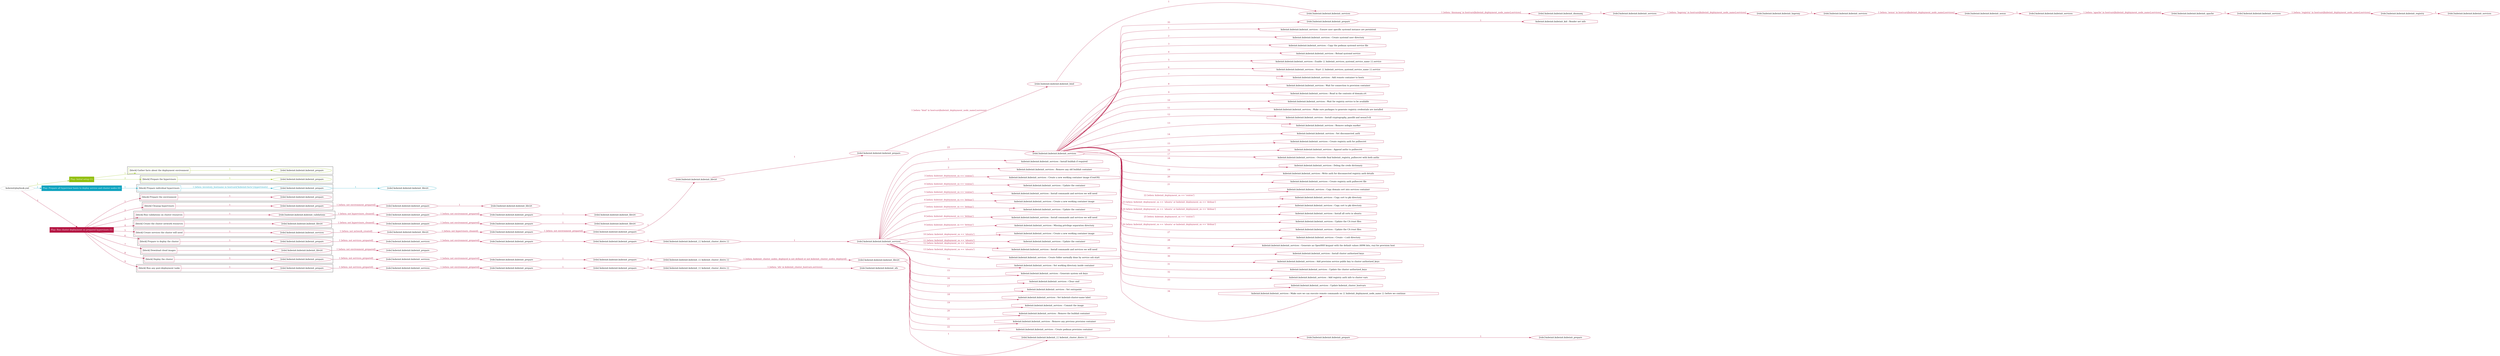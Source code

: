 digraph {
	graph [concentrate=true ordering=in rankdir=LR ratio=fill]
	edge [esep=5 sep=10]
	"kubeinit/playbook.yml" [id=root_node style=dotted]
	play_4e66a0e0 [label="Play: Initial setup (1)" color="#92bf0d" fontcolor="#ffffff" id=play_4e66a0e0 shape=box style=filled tooltip=localhost]
	"kubeinit/playbook.yml" -> play_4e66a0e0 [label="1 " color="#92bf0d" fontcolor="#92bf0d" id=edge_1d41820d labeltooltip="1 " tooltip="1 "]
	subgraph "kubeinit.kubeinit.kubeinit_prepare" {
		role_ec597e66 [label="[role] kubeinit.kubeinit.kubeinit_prepare" color="#92bf0d" id=role_ec597e66 tooltip="kubeinit.kubeinit.kubeinit_prepare"]
	}
	subgraph "kubeinit.kubeinit.kubeinit_prepare" {
		role_89d4f9f8 [label="[role] kubeinit.kubeinit.kubeinit_prepare" color="#92bf0d" id=role_89d4f9f8 tooltip="kubeinit.kubeinit.kubeinit_prepare"]
	}
	subgraph "Play: Initial setup (1)" {
		play_4e66a0e0 -> block_62d86460 [label=1 color="#92bf0d" fontcolor="#92bf0d" id=edge_88cadb2a labeltooltip=1 tooltip=1]
		subgraph cluster_block_62d86460 {
			block_62d86460 [label="[block] Gather facts about the deployment environment" color="#92bf0d" id=block_62d86460 labeltooltip="Gather facts about the deployment environment" shape=box tooltip="Gather facts about the deployment environment"]
			block_62d86460 -> role_ec597e66 [label="1 " color="#92bf0d" fontcolor="#92bf0d" id=edge_d3aa6382 labeltooltip="1 " tooltip="1 "]
		}
		play_4e66a0e0 -> block_056ca4a6 [label=2 color="#92bf0d" fontcolor="#92bf0d" id=edge_cfb75eb1 labeltooltip=2 tooltip=2]
		subgraph cluster_block_056ca4a6 {
			block_056ca4a6 [label="[block] Prepare the hypervisors" color="#92bf0d" id=block_056ca4a6 labeltooltip="Prepare the hypervisors" shape=box tooltip="Prepare the hypervisors"]
			block_056ca4a6 -> role_89d4f9f8 [label="1 " color="#92bf0d" fontcolor="#92bf0d" id=edge_0b1f46a6 labeltooltip="1 " tooltip="1 "]
		}
	}
	play_36b0d4a7 [label="Play: Prepare all hypervisor hosts to deploy service and cluster nodes (0)" color="#0da3bf" fontcolor="#ffffff" id=play_36b0d4a7 shape=box style=filled tooltip="Play: Prepare all hypervisor hosts to deploy service and cluster nodes (0)"]
	"kubeinit/playbook.yml" -> play_36b0d4a7 [label="2 " color="#0da3bf" fontcolor="#0da3bf" id=edge_63dc94df labeltooltip="2 " tooltip="2 "]
	subgraph "kubeinit.kubeinit.kubeinit_libvirt" {
		role_f5b785a4 [label="[role] kubeinit.kubeinit.kubeinit_libvirt" color="#0da3bf" id=role_f5b785a4 tooltip="kubeinit.kubeinit.kubeinit_libvirt"]
	}
	subgraph "kubeinit.kubeinit.kubeinit_prepare" {
		role_645d9b48 [label="[role] kubeinit.kubeinit.kubeinit_prepare" color="#0da3bf" id=role_645d9b48 tooltip="kubeinit.kubeinit.kubeinit_prepare"]
		role_645d9b48 -> role_f5b785a4 [label="1 " color="#0da3bf" fontcolor="#0da3bf" id=edge_1c6fb413 labeltooltip="1 " tooltip="1 "]
	}
	subgraph "Play: Prepare all hypervisor hosts to deploy service and cluster nodes (0)" {
		play_36b0d4a7 -> block_f1f5d3e3 [label=1 color="#0da3bf" fontcolor="#0da3bf" id=edge_7cdf740a labeltooltip=1 tooltip=1]
		subgraph cluster_block_f1f5d3e3 {
			block_f1f5d3e3 [label="[block] Prepare individual hypervisors" color="#0da3bf" id=block_f1f5d3e3 labeltooltip="Prepare individual hypervisors" shape=box tooltip="Prepare individual hypervisors"]
			block_f1f5d3e3 -> role_645d9b48 [label="1 [when: inventory_hostname in hostvars['kubeinit-facts'].hypervisors]" color="#0da3bf" fontcolor="#0da3bf" id=edge_44b4de1b labeltooltip="1 [when: inventory_hostname in hostvars['kubeinit-facts'].hypervisors]" tooltip="1 [when: inventory_hostname in hostvars['kubeinit-facts'].hypervisors]"]
		}
	}
	play_1b61e736 [label="Play: Run cluster deployment on prepared hypervisors (1)" color="#b51744" fontcolor="#ffffff" id=play_1b61e736 shape=box style=filled tooltip=localhost]
	"kubeinit/playbook.yml" -> play_1b61e736 [label="3 " color="#b51744" fontcolor="#b51744" id=edge_026fcec4 labeltooltip="3 " tooltip="3 "]
	subgraph "kubeinit.kubeinit.kubeinit_prepare" {
		role_8b95911e [label="[role] kubeinit.kubeinit.kubeinit_prepare" color="#b51744" id=role_8b95911e tooltip="kubeinit.kubeinit.kubeinit_prepare"]
	}
	subgraph "kubeinit.kubeinit.kubeinit_libvirt" {
		role_dbe014d1 [label="[role] kubeinit.kubeinit.kubeinit_libvirt" color="#b51744" id=role_dbe014d1 tooltip="kubeinit.kubeinit.kubeinit_libvirt"]
	}
	subgraph "kubeinit.kubeinit.kubeinit_prepare" {
		role_5509d01c [label="[role] kubeinit.kubeinit.kubeinit_prepare" color="#b51744" id=role_5509d01c tooltip="kubeinit.kubeinit.kubeinit_prepare"]
		role_5509d01c -> role_dbe014d1 [label="1 " color="#b51744" fontcolor="#b51744" id=edge_10f48f86 labeltooltip="1 " tooltip="1 "]
	}
	subgraph "kubeinit.kubeinit.kubeinit_prepare" {
		role_0a8ac072 [label="[role] kubeinit.kubeinit.kubeinit_prepare" color="#b51744" id=role_0a8ac072 tooltip="kubeinit.kubeinit.kubeinit_prepare"]
		role_0a8ac072 -> role_5509d01c [label="1 [when: not environment_prepared]" color="#b51744" fontcolor="#b51744" id=edge_5db244b1 labeltooltip="1 [when: not environment_prepared]" tooltip="1 [when: not environment_prepared]"]
	}
	subgraph "kubeinit.kubeinit.kubeinit_libvirt" {
		role_dbcd5389 [label="[role] kubeinit.kubeinit.kubeinit_libvirt" color="#b51744" id=role_dbcd5389 tooltip="kubeinit.kubeinit.kubeinit_libvirt"]
	}
	subgraph "kubeinit.kubeinit.kubeinit_prepare" {
		role_c0507cfa [label="[role] kubeinit.kubeinit.kubeinit_prepare" color="#b51744" id=role_c0507cfa tooltip="kubeinit.kubeinit.kubeinit_prepare"]
		role_c0507cfa -> role_dbcd5389 [label="1 " color="#b51744" fontcolor="#b51744" id=edge_38e20f5c labeltooltip="1 " tooltip="1 "]
	}
	subgraph "kubeinit.kubeinit.kubeinit_prepare" {
		role_958dae10 [label="[role] kubeinit.kubeinit.kubeinit_prepare" color="#b51744" id=role_958dae10 tooltip="kubeinit.kubeinit.kubeinit_prepare"]
		role_958dae10 -> role_c0507cfa [label="1 [when: not environment_prepared]" color="#b51744" fontcolor="#b51744" id=edge_dd73ad39 labeltooltip="1 [when: not environment_prepared]" tooltip="1 [when: not environment_prepared]"]
	}
	subgraph "kubeinit.kubeinit.kubeinit_validations" {
		role_b02432cb [label="[role] kubeinit.kubeinit.kubeinit_validations" color="#b51744" id=role_b02432cb tooltip="kubeinit.kubeinit.kubeinit_validations"]
		role_b02432cb -> role_958dae10 [label="1 [when: not hypervisors_cleaned]" color="#b51744" fontcolor="#b51744" id=edge_18faf18b labeltooltip="1 [when: not hypervisors_cleaned]" tooltip="1 [when: not hypervisors_cleaned]"]
	}
	subgraph "kubeinit.kubeinit.kubeinit_libvirt" {
		role_bc1dd4c2 [label="[role] kubeinit.kubeinit.kubeinit_libvirt" color="#b51744" id=role_bc1dd4c2 tooltip="kubeinit.kubeinit.kubeinit_libvirt"]
	}
	subgraph "kubeinit.kubeinit.kubeinit_prepare" {
		role_cd022ceb [label="[role] kubeinit.kubeinit.kubeinit_prepare" color="#b51744" id=role_cd022ceb tooltip="kubeinit.kubeinit.kubeinit_prepare"]
		role_cd022ceb -> role_bc1dd4c2 [label="1 " color="#b51744" fontcolor="#b51744" id=edge_ef4e57a1 labeltooltip="1 " tooltip="1 "]
	}
	subgraph "kubeinit.kubeinit.kubeinit_prepare" {
		role_e3dd6444 [label="[role] kubeinit.kubeinit.kubeinit_prepare" color="#b51744" id=role_e3dd6444 tooltip="kubeinit.kubeinit.kubeinit_prepare"]
		role_e3dd6444 -> role_cd022ceb [label="1 [when: not environment_prepared]" color="#b51744" fontcolor="#b51744" id=edge_69b4b003 labeltooltip="1 [when: not environment_prepared]" tooltip="1 [when: not environment_prepared]"]
	}
	subgraph "kubeinit.kubeinit.kubeinit_libvirt" {
		role_38e8e069 [label="[role] kubeinit.kubeinit.kubeinit_libvirt" color="#b51744" id=role_38e8e069 tooltip="kubeinit.kubeinit.kubeinit_libvirt"]
		role_38e8e069 -> role_e3dd6444 [label="1 [when: not hypervisors_cleaned]" color="#b51744" fontcolor="#b51744" id=edge_8b38e675 labeltooltip="1 [when: not hypervisors_cleaned]" tooltip="1 [when: not hypervisors_cleaned]"]
	}
	subgraph "kubeinit.kubeinit.kubeinit_services" {
		role_523c7a59 [label="[role] kubeinit.kubeinit.kubeinit_services" color="#b51744" id=role_523c7a59 tooltip="kubeinit.kubeinit.kubeinit_services"]
	}
	subgraph "kubeinit.kubeinit.kubeinit_registry" {
		role_8dfcf23f [label="[role] kubeinit.kubeinit.kubeinit_registry" color="#b51744" id=role_8dfcf23f tooltip="kubeinit.kubeinit.kubeinit_registry"]
		role_8dfcf23f -> role_523c7a59 [label="1 " color="#b51744" fontcolor="#b51744" id=edge_2640a910 labeltooltip="1 " tooltip="1 "]
	}
	subgraph "kubeinit.kubeinit.kubeinit_services" {
		role_10c490e6 [label="[role] kubeinit.kubeinit.kubeinit_services" color="#b51744" id=role_10c490e6 tooltip="kubeinit.kubeinit.kubeinit_services"]
		role_10c490e6 -> role_8dfcf23f [label="1 [when: 'registry' in hostvars[kubeinit_deployment_node_name].services]" color="#b51744" fontcolor="#b51744" id=edge_f1d35e69 labeltooltip="1 [when: 'registry' in hostvars[kubeinit_deployment_node_name].services]" tooltip="1 [when: 'registry' in hostvars[kubeinit_deployment_node_name].services]"]
	}
	subgraph "kubeinit.kubeinit.kubeinit_apache" {
		role_a3730579 [label="[role] kubeinit.kubeinit.kubeinit_apache" color="#b51744" id=role_a3730579 tooltip="kubeinit.kubeinit.kubeinit_apache"]
		role_a3730579 -> role_10c490e6 [label="1 " color="#b51744" fontcolor="#b51744" id=edge_32189d28 labeltooltip="1 " tooltip="1 "]
	}
	subgraph "kubeinit.kubeinit.kubeinit_services" {
		role_6a8d4ec6 [label="[role] kubeinit.kubeinit.kubeinit_services" color="#b51744" id=role_6a8d4ec6 tooltip="kubeinit.kubeinit.kubeinit_services"]
		role_6a8d4ec6 -> role_a3730579 [label="1 [when: 'apache' in hostvars[kubeinit_deployment_node_name].services]" color="#b51744" fontcolor="#b51744" id=edge_ed9008c4 labeltooltip="1 [when: 'apache' in hostvars[kubeinit_deployment_node_name].services]" tooltip="1 [when: 'apache' in hostvars[kubeinit_deployment_node_name].services]"]
	}
	subgraph "kubeinit.kubeinit.kubeinit_nexus" {
		role_65ece983 [label="[role] kubeinit.kubeinit.kubeinit_nexus" color="#b51744" id=role_65ece983 tooltip="kubeinit.kubeinit.kubeinit_nexus"]
		role_65ece983 -> role_6a8d4ec6 [label="1 " color="#b51744" fontcolor="#b51744" id=edge_7b5bad0a labeltooltip="1 " tooltip="1 "]
	}
	subgraph "kubeinit.kubeinit.kubeinit_services" {
		role_7a84d4f4 [label="[role] kubeinit.kubeinit.kubeinit_services" color="#b51744" id=role_7a84d4f4 tooltip="kubeinit.kubeinit.kubeinit_services"]
		role_7a84d4f4 -> role_65ece983 [label="1 [when: 'nexus' in hostvars[kubeinit_deployment_node_name].services]" color="#b51744" fontcolor="#b51744" id=edge_ceab3c38 labeltooltip="1 [when: 'nexus' in hostvars[kubeinit_deployment_node_name].services]" tooltip="1 [when: 'nexus' in hostvars[kubeinit_deployment_node_name].services]"]
	}
	subgraph "kubeinit.kubeinit.kubeinit_haproxy" {
		role_bb5734ff [label="[role] kubeinit.kubeinit.kubeinit_haproxy" color="#b51744" id=role_bb5734ff tooltip="kubeinit.kubeinit.kubeinit_haproxy"]
		role_bb5734ff -> role_7a84d4f4 [label="1 " color="#b51744" fontcolor="#b51744" id=edge_06ceeb5d labeltooltip="1 " tooltip="1 "]
	}
	subgraph "kubeinit.kubeinit.kubeinit_services" {
		role_1ada6e11 [label="[role] kubeinit.kubeinit.kubeinit_services" color="#b51744" id=role_1ada6e11 tooltip="kubeinit.kubeinit.kubeinit_services"]
		role_1ada6e11 -> role_bb5734ff [label="1 [when: 'haproxy' in hostvars[kubeinit_deployment_node_name].services]" color="#b51744" fontcolor="#b51744" id=edge_5092c48a labeltooltip="1 [when: 'haproxy' in hostvars[kubeinit_deployment_node_name].services]" tooltip="1 [when: 'haproxy' in hostvars[kubeinit_deployment_node_name].services]"]
	}
	subgraph "kubeinit.kubeinit.kubeinit_dnsmasq" {
		role_890bd1d0 [label="[role] kubeinit.kubeinit.kubeinit_dnsmasq" color="#b51744" id=role_890bd1d0 tooltip="kubeinit.kubeinit.kubeinit_dnsmasq"]
		role_890bd1d0 -> role_1ada6e11 [label="1 " color="#b51744" fontcolor="#b51744" id=edge_2ebf0f4b labeltooltip="1 " tooltip="1 "]
	}
	subgraph "kubeinit.kubeinit.kubeinit_services" {
		role_971cabd9 [label="[role] kubeinit.kubeinit.kubeinit_services" color="#b51744" id=role_971cabd9 tooltip="kubeinit.kubeinit.kubeinit_services"]
		role_971cabd9 -> role_890bd1d0 [label="1 [when: 'dnsmasq' in hostvars[kubeinit_deployment_node_name].services]" color="#b51744" fontcolor="#b51744" id=edge_df11654d labeltooltip="1 [when: 'dnsmasq' in hostvars[kubeinit_deployment_node_name].services]" tooltip="1 [when: 'dnsmasq' in hostvars[kubeinit_deployment_node_name].services]"]
	}
	subgraph "kubeinit.kubeinit.kubeinit_bind" {
		role_5778e130 [label="[role] kubeinit.kubeinit.kubeinit_bind" color="#b51744" id=role_5778e130 tooltip="kubeinit.kubeinit.kubeinit_bind"]
		role_5778e130 -> role_971cabd9 [label="1 " color="#b51744" fontcolor="#b51744" id=edge_4531c825 labeltooltip="1 " tooltip="1 "]
	}
	subgraph "kubeinit.kubeinit.kubeinit_prepare" {
		role_1a027b80 [label="[role] kubeinit.kubeinit.kubeinit_prepare" color="#b51744" id=role_1a027b80 tooltip="kubeinit.kubeinit.kubeinit_prepare"]
		role_1a027b80 -> role_5778e130 [label="1 [when: 'bind' in hostvars[kubeinit_deployment_node_name].services]" color="#b51744" fontcolor="#b51744" id=edge_ca67a610 labeltooltip="1 [when: 'bind' in hostvars[kubeinit_deployment_node_name].services]" tooltip="1 [when: 'bind' in hostvars[kubeinit_deployment_node_name].services]"]
	}
	subgraph "kubeinit.kubeinit.kubeinit_libvirt" {
		role_71c49af5 [label="[role] kubeinit.kubeinit.kubeinit_libvirt" color="#b51744" id=role_71c49af5 tooltip="kubeinit.kubeinit.kubeinit_libvirt"]
		role_71c49af5 -> role_1a027b80 [label="1 " color="#b51744" fontcolor="#b51744" id=edge_91132fc8 labeltooltip="1 " tooltip="1 "]
	}
	subgraph "kubeinit.kubeinit.kubeinit_prepare" {
		role_e82f78a2 [label="[role] kubeinit.kubeinit.kubeinit_prepare" color="#b51744" id=role_e82f78a2 tooltip="kubeinit.kubeinit.kubeinit_prepare"]
		role_e82f78a2 -> role_71c49af5 [label="1 " color="#b51744" fontcolor="#b51744" id=edge_0d98bd14 labeltooltip="1 " tooltip="1 "]
	}
	subgraph "kubeinit.kubeinit.kubeinit_prepare" {
		role_3a868aee [label="[role] kubeinit.kubeinit.kubeinit_prepare" color="#b51744" id=role_3a868aee tooltip="kubeinit.kubeinit.kubeinit_prepare"]
		role_3a868aee -> role_e82f78a2 [label="1 [when: not environment_prepared]" color="#b51744" fontcolor="#b51744" id=edge_9c498db9 labeltooltip="1 [when: not environment_prepared]" tooltip="1 [when: not environment_prepared]"]
	}
	subgraph "kubeinit.kubeinit.kubeinit_libvirt" {
		role_31256c19 [label="[role] kubeinit.kubeinit.kubeinit_libvirt" color="#b51744" id=role_31256c19 tooltip="kubeinit.kubeinit.kubeinit_libvirt"]
		role_31256c19 -> role_3a868aee [label="1 [when: not hypervisors_cleaned]" color="#b51744" fontcolor="#b51744" id=edge_dd24968b labeltooltip="1 [when: not hypervisors_cleaned]" tooltip="1 [when: not hypervisors_cleaned]"]
	}
	subgraph "kubeinit.kubeinit.kubeinit_services" {
		role_95686845 [label="[role] kubeinit.kubeinit.kubeinit_services" color="#b51744" id=role_95686845 tooltip="kubeinit.kubeinit.kubeinit_services"]
		role_95686845 -> role_31256c19 [label="1 [when: not network_created]" color="#b51744" fontcolor="#b51744" id=edge_5023836b labeltooltip="1 [when: not network_created]" tooltip="1 [when: not network_created]"]
	}
	subgraph "kubeinit.kubeinit.kubeinit_prepare" {
		role_a9c52640 [label="[role] kubeinit.kubeinit.kubeinit_prepare" color="#b51744" id=role_a9c52640 tooltip="kubeinit.kubeinit.kubeinit_prepare"]
		task_325eca56 [label="kubeinit.kubeinit.kubeinit_kid : Render net info" color="#b51744" id=task_325eca56 shape=octagon tooltip="kubeinit.kubeinit.kubeinit_kid : Render net info"]
		role_a9c52640 -> task_325eca56 [label="1 " color="#b51744" fontcolor="#b51744" id=edge_fe9ff171 labeltooltip="1 " tooltip="1 "]
	}
	subgraph "kubeinit.kubeinit.kubeinit_services" {
		role_e8e61348 [label="[role] kubeinit.kubeinit.kubeinit_services" color="#b51744" id=role_e8e61348 tooltip="kubeinit.kubeinit.kubeinit_services"]
		task_1f83554a [label="kubeinit.kubeinit.kubeinit_services : Ensure user specific systemd instance are persistent" color="#b51744" id=task_1f83554a shape=octagon tooltip="kubeinit.kubeinit.kubeinit_services : Ensure user specific systemd instance are persistent"]
		role_e8e61348 -> task_1f83554a [label="1 " color="#b51744" fontcolor="#b51744" id=edge_bf0ecb05 labeltooltip="1 " tooltip="1 "]
		task_d968a8df [label="kubeinit.kubeinit.kubeinit_services : Create systemd user directory" color="#b51744" id=task_d968a8df shape=octagon tooltip="kubeinit.kubeinit.kubeinit_services : Create systemd user directory"]
		role_e8e61348 -> task_d968a8df [label="2 " color="#b51744" fontcolor="#b51744" id=edge_7533cd24 labeltooltip="2 " tooltip="2 "]
		task_691c79bc [label="kubeinit.kubeinit.kubeinit_services : Copy the podman systemd service file" color="#b51744" id=task_691c79bc shape=octagon tooltip="kubeinit.kubeinit.kubeinit_services : Copy the podman systemd service file"]
		role_e8e61348 -> task_691c79bc [label="3 " color="#b51744" fontcolor="#b51744" id=edge_e1a27c6b labeltooltip="3 " tooltip="3 "]
		task_e078e16c [label="kubeinit.kubeinit.kubeinit_services : Reload systemd service" color="#b51744" id=task_e078e16c shape=octagon tooltip="kubeinit.kubeinit.kubeinit_services : Reload systemd service"]
		role_e8e61348 -> task_e078e16c [label="4 " color="#b51744" fontcolor="#b51744" id=edge_d5c8a3d1 labeltooltip="4 " tooltip="4 "]
		task_9d155f4c [label="kubeinit.kubeinit.kubeinit_services : Enable {{ kubeinit_services_systemd_service_name }}.service" color="#b51744" id=task_9d155f4c shape=octagon tooltip="kubeinit.kubeinit.kubeinit_services : Enable {{ kubeinit_services_systemd_service_name }}.service"]
		role_e8e61348 -> task_9d155f4c [label="5 " color="#b51744" fontcolor="#b51744" id=edge_206ab74b labeltooltip="5 " tooltip="5 "]
		task_70a3fedc [label="kubeinit.kubeinit.kubeinit_services : Start {{ kubeinit_services_systemd_service_name }}.service" color="#b51744" id=task_70a3fedc shape=octagon tooltip="kubeinit.kubeinit.kubeinit_services : Start {{ kubeinit_services_systemd_service_name }}.service"]
		role_e8e61348 -> task_70a3fedc [label="6 " color="#b51744" fontcolor="#b51744" id=edge_927cc66c labeltooltip="6 " tooltip="6 "]
		task_89d7edde [label="kubeinit.kubeinit.kubeinit_services : Add remote container to hosts" color="#b51744" id=task_89d7edde shape=octagon tooltip="kubeinit.kubeinit.kubeinit_services : Add remote container to hosts"]
		role_e8e61348 -> task_89d7edde [label="7 " color="#b51744" fontcolor="#b51744" id=edge_a1c20b6f labeltooltip="7 " tooltip="7 "]
		task_0bfb8aa7 [label="kubeinit.kubeinit.kubeinit_services : Wait for connection to provision container" color="#b51744" id=task_0bfb8aa7 shape=octagon tooltip="kubeinit.kubeinit.kubeinit_services : Wait for connection to provision container"]
		role_e8e61348 -> task_0bfb8aa7 [label="8 " color="#b51744" fontcolor="#b51744" id=edge_7b7c7d2f labeltooltip="8 " tooltip="8 "]
		task_db453115 [label="kubeinit.kubeinit.kubeinit_services : Read in the contents of domain.crt" color="#b51744" id=task_db453115 shape=octagon tooltip="kubeinit.kubeinit.kubeinit_services : Read in the contents of domain.crt"]
		role_e8e61348 -> task_db453115 [label="9 " color="#b51744" fontcolor="#b51744" id=edge_323bf7f5 labeltooltip="9 " tooltip="9 "]
		task_fbef8250 [label="kubeinit.kubeinit.kubeinit_services : Wait for registry service to be available" color="#b51744" id=task_fbef8250 shape=octagon tooltip="kubeinit.kubeinit.kubeinit_services : Wait for registry service to be available"]
		role_e8e61348 -> task_fbef8250 [label="10 " color="#b51744" fontcolor="#b51744" id=edge_2c636ca5 labeltooltip="10 " tooltip="10 "]
		task_8c1225e2 [label="kubeinit.kubeinit.kubeinit_services : Make sure packages to generate registry credentials are installed" color="#b51744" id=task_8c1225e2 shape=octagon tooltip="kubeinit.kubeinit.kubeinit_services : Make sure packages to generate registry credentials are installed"]
		role_e8e61348 -> task_8c1225e2 [label="11 " color="#b51744" fontcolor="#b51744" id=edge_7049ea01 labeltooltip="11 " tooltip="11 "]
		task_0ac0361a [label="kubeinit.kubeinit.kubeinit_services : Install cryptography, passlib and nexus3-cli" color="#b51744" id=task_0ac0361a shape=octagon tooltip="kubeinit.kubeinit.kubeinit_services : Install cryptography, passlib and nexus3-cli"]
		role_e8e61348 -> task_0ac0361a [label="12 " color="#b51744" fontcolor="#b51744" id=edge_4f0148d3 labeltooltip="12 " tooltip="12 "]
		task_3ccd0a8b [label="kubeinit.kubeinit.kubeinit_services : Remove nologin marker" color="#b51744" id=task_3ccd0a8b shape=octagon tooltip="kubeinit.kubeinit.kubeinit_services : Remove nologin marker"]
		role_e8e61348 -> task_3ccd0a8b [label="13 " color="#b51744" fontcolor="#b51744" id=edge_69521a63 labeltooltip="13 " tooltip="13 "]
		task_fb2d6e08 [label="kubeinit.kubeinit.kubeinit_services : Set disconnected_auth" color="#b51744" id=task_fb2d6e08 shape=octagon tooltip="kubeinit.kubeinit.kubeinit_services : Set disconnected_auth"]
		role_e8e61348 -> task_fb2d6e08 [label="14 " color="#b51744" fontcolor="#b51744" id=edge_2a5b9673 labeltooltip="14 " tooltip="14 "]
		task_46b4b655 [label="kubeinit.kubeinit.kubeinit_services : Create registry auth for pullsecret" color="#b51744" id=task_46b4b655 shape=octagon tooltip="kubeinit.kubeinit.kubeinit_services : Create registry auth for pullsecret"]
		role_e8e61348 -> task_46b4b655 [label="15 " color="#b51744" fontcolor="#b51744" id=edge_24771714 labeltooltip="15 " tooltip="15 "]
		task_9db939d2 [label="kubeinit.kubeinit.kubeinit_services : Append auths to pullsecret" color="#b51744" id=task_9db939d2 shape=octagon tooltip="kubeinit.kubeinit.kubeinit_services : Append auths to pullsecret"]
		role_e8e61348 -> task_9db939d2 [label="16 " color="#b51744" fontcolor="#b51744" id=edge_ae69b3fc labeltooltip="16 " tooltip="16 "]
		task_0ebf1c58 [label="kubeinit.kubeinit.kubeinit_services : Override final kubeinit_registry_pullsecret with both auths" color="#b51744" id=task_0ebf1c58 shape=octagon tooltip="kubeinit.kubeinit.kubeinit_services : Override final kubeinit_registry_pullsecret with both auths"]
		role_e8e61348 -> task_0ebf1c58 [label="17 " color="#b51744" fontcolor="#b51744" id=edge_8161f8f7 labeltooltip="17 " tooltip="17 "]
		task_8ad93b03 [label="kubeinit.kubeinit.kubeinit_services : Debug the creds dictionary" color="#b51744" id=task_8ad93b03 shape=octagon tooltip="kubeinit.kubeinit.kubeinit_services : Debug the creds dictionary"]
		role_e8e61348 -> task_8ad93b03 [label="18 " color="#b51744" fontcolor="#b51744" id=edge_aec704e8 labeltooltip="18 " tooltip="18 "]
		task_738ca407 [label="kubeinit.kubeinit.kubeinit_services : Write auth for disconnected registry auth details" color="#b51744" id=task_738ca407 shape=octagon tooltip="kubeinit.kubeinit.kubeinit_services : Write auth for disconnected registry auth details"]
		role_e8e61348 -> task_738ca407 [label="19 " color="#b51744" fontcolor="#b51744" id=edge_6db468f6 labeltooltip="19 " tooltip="19 "]
		task_bc45b25c [label="kubeinit.kubeinit.kubeinit_services : Create registry auth pullsecret file" color="#b51744" id=task_bc45b25c shape=octagon tooltip="kubeinit.kubeinit.kubeinit_services : Create registry auth pullsecret file"]
		role_e8e61348 -> task_bc45b25c [label="20 " color="#b51744" fontcolor="#b51744" id=edge_8088109e labeltooltip="20 " tooltip="20 "]
		task_3d1da51b [label="kubeinit.kubeinit.kubeinit_services : Copy domain cert into services container" color="#b51744" id=task_3d1da51b shape=octagon tooltip="kubeinit.kubeinit.kubeinit_services : Copy domain cert into services container"]
		role_e8e61348 -> task_3d1da51b [label="21 " color="#b51744" fontcolor="#b51744" id=edge_46434755 labeltooltip="21 " tooltip="21 "]
		task_91f5d7c3 [label="kubeinit.kubeinit.kubeinit_services : Copy cert to pki directory" color="#b51744" id=task_91f5d7c3 shape=octagon tooltip="kubeinit.kubeinit.kubeinit_services : Copy cert to pki directory"]
		role_e8e61348 -> task_91f5d7c3 [label="22 [when: kubeinit_deployment_os == 'centos']" color="#b51744" fontcolor="#b51744" id=edge_9de4620f labeltooltip="22 [when: kubeinit_deployment_os == 'centos']" tooltip="22 [when: kubeinit_deployment_os == 'centos']"]
		task_edc88cea [label="kubeinit.kubeinit.kubeinit_services : Copy cert to pki directory" color="#b51744" id=task_edc88cea shape=octagon tooltip="kubeinit.kubeinit.kubeinit_services : Copy cert to pki directory"]
		role_e8e61348 -> task_edc88cea [label="23 [when: kubeinit_deployment_os == 'ubuntu' or kubeinit_deployment_os == 'debian']" color="#b51744" fontcolor="#b51744" id=edge_b0f0f39a labeltooltip="23 [when: kubeinit_deployment_os == 'ubuntu' or kubeinit_deployment_os == 'debian']" tooltip="23 [when: kubeinit_deployment_os == 'ubuntu' or kubeinit_deployment_os == 'debian']"]
		task_9df653c6 [label="kubeinit.kubeinit.kubeinit_services : Install all certs in ubuntu" color="#b51744" id=task_9df653c6 shape=octagon tooltip="kubeinit.kubeinit.kubeinit_services : Install all certs in ubuntu"]
		role_e8e61348 -> task_9df653c6 [label="24 [when: kubeinit_deployment_os == 'ubuntu' or kubeinit_deployment_os == 'debian']" color="#b51744" fontcolor="#b51744" id=edge_77fd9d09 labeltooltip="24 [when: kubeinit_deployment_os == 'ubuntu' or kubeinit_deployment_os == 'debian']" tooltip="24 [when: kubeinit_deployment_os == 'ubuntu' or kubeinit_deployment_os == 'debian']"]
		task_c152fa52 [label="kubeinit.kubeinit.kubeinit_services : Update the CA trust files" color="#b51744" id=task_c152fa52 shape=octagon tooltip="kubeinit.kubeinit.kubeinit_services : Update the CA trust files"]
		role_e8e61348 -> task_c152fa52 [label="25 [when: kubeinit_deployment_os == 'centos']" color="#b51744" fontcolor="#b51744" id=edge_24bf6248 labeltooltip="25 [when: kubeinit_deployment_os == 'centos']" tooltip="25 [when: kubeinit_deployment_os == 'centos']"]
		task_06886605 [label="kubeinit.kubeinit.kubeinit_services : Update the CA trust files" color="#b51744" id=task_06886605 shape=octagon tooltip="kubeinit.kubeinit.kubeinit_services : Update the CA trust files"]
		role_e8e61348 -> task_06886605 [label="26 [when: kubeinit_deployment_os == 'ubuntu' or kubeinit_deployment_os == 'debian']" color="#b51744" fontcolor="#b51744" id=edge_b396e9db labeltooltip="26 [when: kubeinit_deployment_os == 'ubuntu' or kubeinit_deployment_os == 'debian']" tooltip="26 [when: kubeinit_deployment_os == 'ubuntu' or kubeinit_deployment_os == 'debian']"]
		task_980d1c66 [label="kubeinit.kubeinit.kubeinit_services : Create ~/.ssh directory" color="#b51744" id=task_980d1c66 shape=octagon tooltip="kubeinit.kubeinit.kubeinit_services : Create ~/.ssh directory"]
		role_e8e61348 -> task_980d1c66 [label="27 " color="#b51744" fontcolor="#b51744" id=edge_a243835b labeltooltip="27 " tooltip="27 "]
		task_2182ded5 [label="kubeinit.kubeinit.kubeinit_services : Generate an OpenSSH keypair with the default values (4096 bits, rsa) for provision host" color="#b51744" id=task_2182ded5 shape=octagon tooltip="kubeinit.kubeinit.kubeinit_services : Generate an OpenSSH keypair with the default values (4096 bits, rsa) for provision host"]
		role_e8e61348 -> task_2182ded5 [label="28 " color="#b51744" fontcolor="#b51744" id=edge_47e154f7 labeltooltip="28 " tooltip="28 "]
		task_6e2d5ce2 [label="kubeinit.kubeinit.kubeinit_services : Install cluster authorized keys" color="#b51744" id=task_6e2d5ce2 shape=octagon tooltip="kubeinit.kubeinit.kubeinit_services : Install cluster authorized keys"]
		role_e8e61348 -> task_6e2d5ce2 [label="29 " color="#b51744" fontcolor="#b51744" id=edge_3c8f54b9 labeltooltip="29 " tooltip="29 "]
		task_62854be1 [label="kubeinit.kubeinit.kubeinit_services : Add provision service public key to cluster authorized_keys" color="#b51744" id=task_62854be1 shape=octagon tooltip="kubeinit.kubeinit.kubeinit_services : Add provision service public key to cluster authorized_keys"]
		role_e8e61348 -> task_62854be1 [label="30 " color="#b51744" fontcolor="#b51744" id=edge_a4251d81 labeltooltip="30 " tooltip="30 "]
		task_a9e1cea0 [label="kubeinit.kubeinit.kubeinit_services : Update the cluster authorized_keys" color="#b51744" id=task_a9e1cea0 shape=octagon tooltip="kubeinit.kubeinit.kubeinit_services : Update the cluster authorized_keys"]
		role_e8e61348 -> task_a9e1cea0 [label="31 " color="#b51744" fontcolor="#b51744" id=edge_77ba93a0 labeltooltip="31 " tooltip="31 "]
		task_ba003431 [label="kubeinit.kubeinit.kubeinit_services : Add registry auth info to cluster vars" color="#b51744" id=task_ba003431 shape=octagon tooltip="kubeinit.kubeinit.kubeinit_services : Add registry auth info to cluster vars"]
		role_e8e61348 -> task_ba003431 [label="32 " color="#b51744" fontcolor="#b51744" id=edge_d8b79bdf labeltooltip="32 " tooltip="32 "]
		task_fa30c7dd [label="kubeinit.kubeinit.kubeinit_services : Update kubeinit_cluster_hostvars" color="#b51744" id=task_fa30c7dd shape=octagon tooltip="kubeinit.kubeinit.kubeinit_services : Update kubeinit_cluster_hostvars"]
		role_e8e61348 -> task_fa30c7dd [label="33 " color="#b51744" fontcolor="#b51744" id=edge_07dc722c labeltooltip="33 " tooltip="33 "]
		task_4373f490 [label="kubeinit.kubeinit.kubeinit_services : Make sure we can execute remote commands on {{ kubeinit_deployment_node_name }} before we continue" color="#b51744" id=task_4373f490 shape=octagon tooltip="kubeinit.kubeinit.kubeinit_services : Make sure we can execute remote commands on {{ kubeinit_deployment_node_name }} before we continue"]
		role_e8e61348 -> task_4373f490 [label="34 " color="#b51744" fontcolor="#b51744" id=edge_f52ae615 labeltooltip="34 " tooltip="34 "]
		role_e8e61348 -> role_a9c52640 [label="35 " color="#b51744" fontcolor="#b51744" id=edge_e807ed72 labeltooltip="35 " tooltip="35 "]
	}
	subgraph "kubeinit.kubeinit.kubeinit_services" {
		role_cf80b0b7 [label="[role] kubeinit.kubeinit.kubeinit_services" color="#b51744" id=role_cf80b0b7 tooltip="kubeinit.kubeinit.kubeinit_services"]
		task_a915ff60 [label="kubeinit.kubeinit.kubeinit_services : Install buildah if required" color="#b51744" id=task_a915ff60 shape=octagon tooltip="kubeinit.kubeinit.kubeinit_services : Install buildah if required"]
		role_cf80b0b7 -> task_a915ff60 [label="1 " color="#b51744" fontcolor="#b51744" id=edge_c003f966 labeltooltip="1 " tooltip="1 "]
		task_3da23f49 [label="kubeinit.kubeinit.kubeinit_services : Remove any old buildah container" color="#b51744" id=task_3da23f49 shape=octagon tooltip="kubeinit.kubeinit.kubeinit_services : Remove any old buildah container"]
		role_cf80b0b7 -> task_3da23f49 [label="2 " color="#b51744" fontcolor="#b51744" id=edge_5d60167c labeltooltip="2 " tooltip="2 "]
		task_ca2d7dd6 [label="kubeinit.kubeinit.kubeinit_services : Create a new working container image (CentOS)" color="#b51744" id=task_ca2d7dd6 shape=octagon tooltip="kubeinit.kubeinit.kubeinit_services : Create a new working container image (CentOS)"]
		role_cf80b0b7 -> task_ca2d7dd6 [label="3 [when: kubeinit_deployment_os == 'centos']" color="#b51744" fontcolor="#b51744" id=edge_275143ee labeltooltip="3 [when: kubeinit_deployment_os == 'centos']" tooltip="3 [when: kubeinit_deployment_os == 'centos']"]
		task_f544015c [label="kubeinit.kubeinit.kubeinit_services : Update the container" color="#b51744" id=task_f544015c shape=octagon tooltip="kubeinit.kubeinit.kubeinit_services : Update the container"]
		role_cf80b0b7 -> task_f544015c [label="4 [when: kubeinit_deployment_os == 'centos']" color="#b51744" fontcolor="#b51744" id=edge_a4ff47f6 labeltooltip="4 [when: kubeinit_deployment_os == 'centos']" tooltip="4 [when: kubeinit_deployment_os == 'centos']"]
		task_e93f6744 [label="kubeinit.kubeinit.kubeinit_services : Install commands and services we will need" color="#b51744" id=task_e93f6744 shape=octagon tooltip="kubeinit.kubeinit.kubeinit_services : Install commands and services we will need"]
		role_cf80b0b7 -> task_e93f6744 [label="5 [when: kubeinit_deployment_os == 'centos']" color="#b51744" fontcolor="#b51744" id=edge_0da0e9eb labeltooltip="5 [when: kubeinit_deployment_os == 'centos']" tooltip="5 [when: kubeinit_deployment_os == 'centos']"]
		task_a7e6541f [label="kubeinit.kubeinit.kubeinit_services : Create a new working container image" color="#b51744" id=task_a7e6541f shape=octagon tooltip="kubeinit.kubeinit.kubeinit_services : Create a new working container image"]
		role_cf80b0b7 -> task_a7e6541f [label="6 [when: kubeinit_deployment_os == 'debian']" color="#b51744" fontcolor="#b51744" id=edge_418afcbc labeltooltip="6 [when: kubeinit_deployment_os == 'debian']" tooltip="6 [when: kubeinit_deployment_os == 'debian']"]
		task_411a21d1 [label="kubeinit.kubeinit.kubeinit_services : Update the container" color="#b51744" id=task_411a21d1 shape=octagon tooltip="kubeinit.kubeinit.kubeinit_services : Update the container"]
		role_cf80b0b7 -> task_411a21d1 [label="7 [when: kubeinit_deployment_os == 'debian']" color="#b51744" fontcolor="#b51744" id=edge_19567bf0 labeltooltip="7 [when: kubeinit_deployment_os == 'debian']" tooltip="7 [when: kubeinit_deployment_os == 'debian']"]
		task_ccc37aaf [label="kubeinit.kubeinit.kubeinit_services : Install commands and services we will need" color="#b51744" id=task_ccc37aaf shape=octagon tooltip="kubeinit.kubeinit.kubeinit_services : Install commands and services we will need"]
		role_cf80b0b7 -> task_ccc37aaf [label="8 [when: kubeinit_deployment_os == 'debian']" color="#b51744" fontcolor="#b51744" id=edge_a5f3cfec labeltooltip="8 [when: kubeinit_deployment_os == 'debian']" tooltip="8 [when: kubeinit_deployment_os == 'debian']"]
		task_deeff5ae [label="kubeinit.kubeinit.kubeinit_services : Missing privilege separation directory" color="#b51744" id=task_deeff5ae shape=octagon tooltip="kubeinit.kubeinit.kubeinit_services : Missing privilege separation directory"]
		role_cf80b0b7 -> task_deeff5ae [label="9 [when: kubeinit_deployment_os == 'debian']" color="#b51744" fontcolor="#b51744" id=edge_edebb8a6 labeltooltip="9 [when: kubeinit_deployment_os == 'debian']" tooltip="9 [when: kubeinit_deployment_os == 'debian']"]
		task_16d6aa60 [label="kubeinit.kubeinit.kubeinit_services : Create a new working container image" color="#b51744" id=task_16d6aa60 shape=octagon tooltip="kubeinit.kubeinit.kubeinit_services : Create a new working container image"]
		role_cf80b0b7 -> task_16d6aa60 [label="10 [when: kubeinit_deployment_os == 'ubuntu']" color="#b51744" fontcolor="#b51744" id=edge_81745ed7 labeltooltip="10 [when: kubeinit_deployment_os == 'ubuntu']" tooltip="10 [when: kubeinit_deployment_os == 'ubuntu']"]
		task_548abb8f [label="kubeinit.kubeinit.kubeinit_services : Update the container" color="#b51744" id=task_548abb8f shape=octagon tooltip="kubeinit.kubeinit.kubeinit_services : Update the container"]
		role_cf80b0b7 -> task_548abb8f [label="11 [when: kubeinit_deployment_os == 'ubuntu']" color="#b51744" fontcolor="#b51744" id=edge_dc371382 labeltooltip="11 [when: kubeinit_deployment_os == 'ubuntu']" tooltip="11 [when: kubeinit_deployment_os == 'ubuntu']"]
		task_4a14651a [label="kubeinit.kubeinit.kubeinit_services : Install commands and services we will need" color="#b51744" id=task_4a14651a shape=octagon tooltip="kubeinit.kubeinit.kubeinit_services : Install commands and services we will need"]
		role_cf80b0b7 -> task_4a14651a [label="12 [when: kubeinit_deployment_os == 'ubuntu']" color="#b51744" fontcolor="#b51744" id=edge_9131bf54 labeltooltip="12 [when: kubeinit_deployment_os == 'ubuntu']" tooltip="12 [when: kubeinit_deployment_os == 'ubuntu']"]
		task_95aa0f5a [label="kubeinit.kubeinit.kubeinit_services : Create folder normally done by service ssh start" color="#b51744" id=task_95aa0f5a shape=octagon tooltip="kubeinit.kubeinit.kubeinit_services : Create folder normally done by service ssh start"]
		role_cf80b0b7 -> task_95aa0f5a [label="13 [when: kubeinit_deployment_os == 'ubuntu']" color="#b51744" fontcolor="#b51744" id=edge_9042f9da labeltooltip="13 [when: kubeinit_deployment_os == 'ubuntu']" tooltip="13 [when: kubeinit_deployment_os == 'ubuntu']"]
		task_ed8fbf7b [label="kubeinit.kubeinit.kubeinit_services : Set working directory inside container" color="#b51744" id=task_ed8fbf7b shape=octagon tooltip="kubeinit.kubeinit.kubeinit_services : Set working directory inside container"]
		role_cf80b0b7 -> task_ed8fbf7b [label="14 " color="#b51744" fontcolor="#b51744" id=edge_552c8c3d labeltooltip="14 " tooltip="14 "]
		task_4c44b04a [label="kubeinit.kubeinit.kubeinit_services : Generate system ssh keys" color="#b51744" id=task_4c44b04a shape=octagon tooltip="kubeinit.kubeinit.kubeinit_services : Generate system ssh keys"]
		role_cf80b0b7 -> task_4c44b04a [label="15 " color="#b51744" fontcolor="#b51744" id=edge_4c2df6a0 labeltooltip="15 " tooltip="15 "]
		task_81dfc3d8 [label="kubeinit.kubeinit.kubeinit_services : Clear cmd" color="#b51744" id=task_81dfc3d8 shape=octagon tooltip="kubeinit.kubeinit.kubeinit_services : Clear cmd"]
		role_cf80b0b7 -> task_81dfc3d8 [label="16 " color="#b51744" fontcolor="#b51744" id=edge_54939309 labeltooltip="16 " tooltip="16 "]
		task_77fa3dd3 [label="kubeinit.kubeinit.kubeinit_services : Set entrypoint" color="#b51744" id=task_77fa3dd3 shape=octagon tooltip="kubeinit.kubeinit.kubeinit_services : Set entrypoint"]
		role_cf80b0b7 -> task_77fa3dd3 [label="17 " color="#b51744" fontcolor="#b51744" id=edge_860b98c6 labeltooltip="17 " tooltip="17 "]
		task_b2c3ebe9 [label="kubeinit.kubeinit.kubeinit_services : Set kubeinit-cluster-name label" color="#b51744" id=task_b2c3ebe9 shape=octagon tooltip="kubeinit.kubeinit.kubeinit_services : Set kubeinit-cluster-name label"]
		role_cf80b0b7 -> task_b2c3ebe9 [label="18 " color="#b51744" fontcolor="#b51744" id=edge_5571700e labeltooltip="18 " tooltip="18 "]
		task_c5a7159a [label="kubeinit.kubeinit.kubeinit_services : Commit the image" color="#b51744" id=task_c5a7159a shape=octagon tooltip="kubeinit.kubeinit.kubeinit_services : Commit the image"]
		role_cf80b0b7 -> task_c5a7159a [label="19 " color="#b51744" fontcolor="#b51744" id=edge_723448b9 labeltooltip="19 " tooltip="19 "]
		task_d3601bb6 [label="kubeinit.kubeinit.kubeinit_services : Remove the buildah container" color="#b51744" id=task_d3601bb6 shape=octagon tooltip="kubeinit.kubeinit.kubeinit_services : Remove the buildah container"]
		role_cf80b0b7 -> task_d3601bb6 [label="20 " color="#b51744" fontcolor="#b51744" id=edge_b645d34a labeltooltip="20 " tooltip="20 "]
		task_886a9486 [label="kubeinit.kubeinit.kubeinit_services : Remove any previous provision container" color="#b51744" id=task_886a9486 shape=octagon tooltip="kubeinit.kubeinit.kubeinit_services : Remove any previous provision container"]
		role_cf80b0b7 -> task_886a9486 [label="21 " color="#b51744" fontcolor="#b51744" id=edge_77cced02 labeltooltip="21 " tooltip="21 "]
		task_96abd512 [label="kubeinit.kubeinit.kubeinit_services : Create podman provision container" color="#b51744" id=task_96abd512 shape=octagon tooltip="kubeinit.kubeinit.kubeinit_services : Create podman provision container"]
		role_cf80b0b7 -> task_96abd512 [label="22 " color="#b51744" fontcolor="#b51744" id=edge_71da7579 labeltooltip="22 " tooltip="22 "]
		role_cf80b0b7 -> role_e8e61348 [label="23 " color="#b51744" fontcolor="#b51744" id=edge_5cccf6e5 labeltooltip="23 " tooltip="23 "]
	}
	subgraph "kubeinit.kubeinit.kubeinit_{{ kubeinit_cluster_distro }}" {
		role_881689f1 [label="[role] kubeinit.kubeinit.kubeinit_{{ kubeinit_cluster_distro }}" color="#b51744" id=role_881689f1 tooltip="kubeinit.kubeinit.kubeinit_{{ kubeinit_cluster_distro }}"]
		role_881689f1 -> role_cf80b0b7 [label="1 " color="#b51744" fontcolor="#b51744" id=edge_1b822c4d labeltooltip="1 " tooltip="1 "]
	}
	subgraph "kubeinit.kubeinit.kubeinit_prepare" {
		role_b7ecc83c [label="[role] kubeinit.kubeinit.kubeinit_prepare" color="#b51744" id=role_b7ecc83c tooltip="kubeinit.kubeinit.kubeinit_prepare"]
		role_b7ecc83c -> role_881689f1 [label="1 " color="#b51744" fontcolor="#b51744" id=edge_03f5e4bf labeltooltip="1 " tooltip="1 "]
	}
	subgraph "kubeinit.kubeinit.kubeinit_prepare" {
		role_20387238 [label="[role] kubeinit.kubeinit.kubeinit_prepare" color="#b51744" id=role_20387238 tooltip="kubeinit.kubeinit.kubeinit_prepare"]
		role_20387238 -> role_b7ecc83c [label="1 " color="#b51744" fontcolor="#b51744" id=edge_5ab57d60 labeltooltip="1 " tooltip="1 "]
	}
	subgraph "kubeinit.kubeinit.kubeinit_services" {
		role_8cb8446e [label="[role] kubeinit.kubeinit.kubeinit_services" color="#b51744" id=role_8cb8446e tooltip="kubeinit.kubeinit.kubeinit_services"]
		role_8cb8446e -> role_20387238 [label="1 [when: not environment_prepared]" color="#b51744" fontcolor="#b51744" id=edge_ff4c7d2e labeltooltip="1 [when: not environment_prepared]" tooltip="1 [when: not environment_prepared]"]
	}
	subgraph "kubeinit.kubeinit.kubeinit_prepare" {
		role_ef7d4c8b [label="[role] kubeinit.kubeinit.kubeinit_prepare" color="#b51744" id=role_ef7d4c8b tooltip="kubeinit.kubeinit.kubeinit_prepare"]
		role_ef7d4c8b -> role_8cb8446e [label="1 [when: not services_prepared]" color="#b51744" fontcolor="#b51744" id=edge_66b9ef88 labeltooltip="1 [when: not services_prepared]" tooltip="1 [when: not services_prepared]"]
	}
	subgraph "kubeinit.kubeinit.kubeinit_prepare" {
		role_0933341c [label="[role] kubeinit.kubeinit.kubeinit_prepare" color="#b51744" id=role_0933341c tooltip="kubeinit.kubeinit.kubeinit_prepare"]
	}
	subgraph "kubeinit.kubeinit.kubeinit_libvirt" {
		role_dcd15ade [label="[role] kubeinit.kubeinit.kubeinit_libvirt" color="#b51744" id=role_dcd15ade tooltip="kubeinit.kubeinit.kubeinit_libvirt"]
		role_dcd15ade -> role_0933341c [label="1 [when: not environment_prepared]" color="#b51744" fontcolor="#b51744" id=edge_8d567cec labeltooltip="1 [when: not environment_prepared]" tooltip="1 [when: not environment_prepared]"]
	}
	subgraph "kubeinit.kubeinit.kubeinit_prepare" {
		role_9c64fe2c [label="[role] kubeinit.kubeinit.kubeinit_prepare" color="#b51744" id=role_9c64fe2c tooltip="kubeinit.kubeinit.kubeinit_prepare"]
	}
	subgraph "kubeinit.kubeinit.kubeinit_prepare" {
		role_d355f199 [label="[role] kubeinit.kubeinit.kubeinit_prepare" color="#b51744" id=role_d355f199 tooltip="kubeinit.kubeinit.kubeinit_prepare"]
		role_d355f199 -> role_9c64fe2c [label="1 " color="#b51744" fontcolor="#b51744" id=edge_e62118c2 labeltooltip="1 " tooltip="1 "]
	}
	subgraph "kubeinit.kubeinit.kubeinit_{{ kubeinit_cluster_distro }}" {
		role_c0abfa9b [label="[role] kubeinit.kubeinit.kubeinit_{{ kubeinit_cluster_distro }}" color="#b51744" id=role_c0abfa9b tooltip="kubeinit.kubeinit.kubeinit_{{ kubeinit_cluster_distro }}"]
		role_c0abfa9b -> role_d355f199 [label="1 " color="#b51744" fontcolor="#b51744" id=edge_97556106 labeltooltip="1 " tooltip="1 "]
	}
	subgraph "kubeinit.kubeinit.kubeinit_libvirt" {
		role_2d3c4e85 [label="[role] kubeinit.kubeinit.kubeinit_libvirt" color="#b51744" id=role_2d3c4e85 tooltip="kubeinit.kubeinit.kubeinit_libvirt"]
		role_2d3c4e85 -> role_c0abfa9b [label="1 " color="#b51744" fontcolor="#b51744" id=edge_5ecb0fef labeltooltip="1 " tooltip="1 "]
	}
	subgraph "kubeinit.kubeinit.kubeinit_{{ kubeinit_cluster_distro }}" {
		role_a9b1f2b3 [label="[role] kubeinit.kubeinit.kubeinit_{{ kubeinit_cluster_distro }}" color="#b51744" id=role_a9b1f2b3 tooltip="kubeinit.kubeinit.kubeinit_{{ kubeinit_cluster_distro }}"]
		role_a9b1f2b3 -> role_2d3c4e85 [label="1 [when: kubeinit_cluster_nodes_deployed is not defined or not kubeinit_cluster_nodes_deployed]" color="#b51744" fontcolor="#b51744" id=edge_40d17ae8 labeltooltip="1 [when: kubeinit_cluster_nodes_deployed is not defined or not kubeinit_cluster_nodes_deployed]" tooltip="1 [when: kubeinit_cluster_nodes_deployed is not defined or not kubeinit_cluster_nodes_deployed]"]
	}
	subgraph "kubeinit.kubeinit.kubeinit_prepare" {
		role_fde1dae5 [label="[role] kubeinit.kubeinit.kubeinit_prepare" color="#b51744" id=role_fde1dae5 tooltip="kubeinit.kubeinit.kubeinit_prepare"]
		role_fde1dae5 -> role_a9b1f2b3 [label="1 " color="#b51744" fontcolor="#b51744" id=edge_231a6410 labeltooltip="1 " tooltip="1 "]
	}
	subgraph "kubeinit.kubeinit.kubeinit_prepare" {
		role_e8f46525 [label="[role] kubeinit.kubeinit.kubeinit_prepare" color="#b51744" id=role_e8f46525 tooltip="kubeinit.kubeinit.kubeinit_prepare"]
		role_e8f46525 -> role_fde1dae5 [label="1 " color="#b51744" fontcolor="#b51744" id=edge_f41b6af6 labeltooltip="1 " tooltip="1 "]
	}
	subgraph "kubeinit.kubeinit.kubeinit_services" {
		role_77baecef [label="[role] kubeinit.kubeinit.kubeinit_services" color="#b51744" id=role_77baecef tooltip="kubeinit.kubeinit.kubeinit_services"]
		role_77baecef -> role_e8f46525 [label="1 [when: not environment_prepared]" color="#b51744" fontcolor="#b51744" id=edge_1174ef5d labeltooltip="1 [when: not environment_prepared]" tooltip="1 [when: not environment_prepared]"]
	}
	subgraph "kubeinit.kubeinit.kubeinit_prepare" {
		role_f0669b9d [label="[role] kubeinit.kubeinit.kubeinit_prepare" color="#b51744" id=role_f0669b9d tooltip="kubeinit.kubeinit.kubeinit_prepare"]
		role_f0669b9d -> role_77baecef [label="1 [when: not services_prepared]" color="#b51744" fontcolor="#b51744" id=edge_13e6206b labeltooltip="1 [when: not services_prepared]" tooltip="1 [when: not services_prepared]"]
	}
	subgraph "kubeinit.kubeinit.kubeinit_nfs" {
		role_c2ca4438 [label="[role] kubeinit.kubeinit.kubeinit_nfs" color="#b51744" id=role_c2ca4438 tooltip="kubeinit.kubeinit.kubeinit_nfs"]
	}
	subgraph "kubeinit.kubeinit.kubeinit_{{ kubeinit_cluster_distro }}" {
		role_d48f63ff [label="[role] kubeinit.kubeinit.kubeinit_{{ kubeinit_cluster_distro }}" color="#b51744" id=role_d48f63ff tooltip="kubeinit.kubeinit.kubeinit_{{ kubeinit_cluster_distro }}"]
		role_d48f63ff -> role_c2ca4438 [label="1 [when: 'nfs' in kubeinit_cluster_hostvars.services]" color="#b51744" fontcolor="#b51744" id=edge_89de1e2f labeltooltip="1 [when: 'nfs' in kubeinit_cluster_hostvars.services]" tooltip="1 [when: 'nfs' in kubeinit_cluster_hostvars.services]"]
	}
	subgraph "kubeinit.kubeinit.kubeinit_prepare" {
		role_151a804a [label="[role] kubeinit.kubeinit.kubeinit_prepare" color="#b51744" id=role_151a804a tooltip="kubeinit.kubeinit.kubeinit_prepare"]
		role_151a804a -> role_d48f63ff [label="1 " color="#b51744" fontcolor="#b51744" id=edge_5b2ecc60 labeltooltip="1 " tooltip="1 "]
	}
	subgraph "kubeinit.kubeinit.kubeinit_prepare" {
		role_b5cf6d4c [label="[role] kubeinit.kubeinit.kubeinit_prepare" color="#b51744" id=role_b5cf6d4c tooltip="kubeinit.kubeinit.kubeinit_prepare"]
		role_b5cf6d4c -> role_151a804a [label="1 " color="#b51744" fontcolor="#b51744" id=edge_865126f9 labeltooltip="1 " tooltip="1 "]
	}
	subgraph "kubeinit.kubeinit.kubeinit_services" {
		role_9b960aeb [label="[role] kubeinit.kubeinit.kubeinit_services" color="#b51744" id=role_9b960aeb tooltip="kubeinit.kubeinit.kubeinit_services"]
		role_9b960aeb -> role_b5cf6d4c [label="1 [when: not environment_prepared]" color="#b51744" fontcolor="#b51744" id=edge_85a47c47 labeltooltip="1 [when: not environment_prepared]" tooltip="1 [when: not environment_prepared]"]
	}
	subgraph "kubeinit.kubeinit.kubeinit_prepare" {
		role_16be36ec [label="[role] kubeinit.kubeinit.kubeinit_prepare" color="#b51744" id=role_16be36ec tooltip="kubeinit.kubeinit.kubeinit_prepare"]
		role_16be36ec -> role_9b960aeb [label="1 [when: not services_prepared]" color="#b51744" fontcolor="#b51744" id=edge_8fa143c9 labeltooltip="1 [when: not services_prepared]" tooltip="1 [when: not services_prepared]"]
	}
	subgraph "Play: Run cluster deployment on prepared hypervisors (1)" {
		play_1b61e736 -> block_44dcb810 [label=1 color="#b51744" fontcolor="#b51744" id=edge_002afbe0 labeltooltip=1 tooltip=1]
		subgraph cluster_block_44dcb810 {
			block_44dcb810 [label="[block] Prepare the environment" color="#b51744" id=block_44dcb810 labeltooltip="Prepare the environment" shape=box tooltip="Prepare the environment"]
			block_44dcb810 -> role_8b95911e [label="1 " color="#b51744" fontcolor="#b51744" id=edge_d8063fb1 labeltooltip="1 " tooltip="1 "]
		}
		play_1b61e736 -> block_9845f72b [label=2 color="#b51744" fontcolor="#b51744" id=edge_595aa062 labeltooltip=2 tooltip=2]
		subgraph cluster_block_9845f72b {
			block_9845f72b [label="[block] Cleanup hypervisors" color="#b51744" id=block_9845f72b labeltooltip="Cleanup hypervisors" shape=box tooltip="Cleanup hypervisors"]
			block_9845f72b -> role_0a8ac072 [label="1 " color="#b51744" fontcolor="#b51744" id=edge_c61f3948 labeltooltip="1 " tooltip="1 "]
		}
		play_1b61e736 -> block_e1c8d6bc [label=3 color="#b51744" fontcolor="#b51744" id=edge_3675c39f labeltooltip=3 tooltip=3]
		subgraph cluster_block_e1c8d6bc {
			block_e1c8d6bc [label="[block] Run validations on cluster resources" color="#b51744" id=block_e1c8d6bc labeltooltip="Run validations on cluster resources" shape=box tooltip="Run validations on cluster resources"]
			block_e1c8d6bc -> role_b02432cb [label="1 " color="#b51744" fontcolor="#b51744" id=edge_0ccb8860 labeltooltip="1 " tooltip="1 "]
		}
		play_1b61e736 -> block_86840023 [label=4 color="#b51744" fontcolor="#b51744" id=edge_13b54f83 labeltooltip=4 tooltip=4]
		subgraph cluster_block_86840023 {
			block_86840023 [label="[block] Create the cluster network resources" color="#b51744" id=block_86840023 labeltooltip="Create the cluster network resources" shape=box tooltip="Create the cluster network resources"]
			block_86840023 -> role_38e8e069 [label="1 " color="#b51744" fontcolor="#b51744" id=edge_a3befa5d labeltooltip="1 " tooltip="1 "]
		}
		play_1b61e736 -> block_18662a20 [label=5 color="#b51744" fontcolor="#b51744" id=edge_8a89dfc5 labeltooltip=5 tooltip=5]
		subgraph cluster_block_18662a20 {
			block_18662a20 [label="[block] Create services the cluster will need" color="#b51744" id=block_18662a20 labeltooltip="Create services the cluster will need" shape=box tooltip="Create services the cluster will need"]
			block_18662a20 -> role_95686845 [label="1 " color="#b51744" fontcolor="#b51744" id=edge_eb8fce0a labeltooltip="1 " tooltip="1 "]
		}
		play_1b61e736 -> block_a6f523be [label=6 color="#b51744" fontcolor="#b51744" id=edge_2c523fba labeltooltip=6 tooltip=6]
		subgraph cluster_block_a6f523be {
			block_a6f523be [label="[block] Prepare to deploy the cluster" color="#b51744" id=block_a6f523be labeltooltip="Prepare to deploy the cluster" shape=box tooltip="Prepare to deploy the cluster"]
			block_a6f523be -> role_ef7d4c8b [label="1 " color="#b51744" fontcolor="#b51744" id=edge_59e9a0de labeltooltip="1 " tooltip="1 "]
		}
		play_1b61e736 -> block_f0424623 [label=7 color="#b51744" fontcolor="#b51744" id=edge_7feba36b labeltooltip=7 tooltip=7]
		subgraph cluster_block_f0424623 {
			block_f0424623 [label="[block] Download cloud images" color="#b51744" id=block_f0424623 labeltooltip="Download cloud images" shape=box tooltip="Download cloud images"]
			block_f0424623 -> role_dcd15ade [label="1 " color="#b51744" fontcolor="#b51744" id=edge_41d971f5 labeltooltip="1 " tooltip="1 "]
		}
		play_1b61e736 -> block_3cf2d9ba [label=8 color="#b51744" fontcolor="#b51744" id=edge_982bcef2 labeltooltip=8 tooltip=8]
		subgraph cluster_block_3cf2d9ba {
			block_3cf2d9ba [label="[block] Deploy the cluster" color="#b51744" id=block_3cf2d9ba labeltooltip="Deploy the cluster" shape=box tooltip="Deploy the cluster"]
			block_3cf2d9ba -> role_f0669b9d [label="1 " color="#b51744" fontcolor="#b51744" id=edge_ea421b02 labeltooltip="1 " tooltip="1 "]
		}
		play_1b61e736 -> block_b8beec26 [label=9 color="#b51744" fontcolor="#b51744" id=edge_b18894f3 labeltooltip=9 tooltip=9]
		subgraph cluster_block_b8beec26 {
			block_b8beec26 [label="[block] Run any post-deployment tasks" color="#b51744" id=block_b8beec26 labeltooltip="Run any post-deployment tasks" shape=box tooltip="Run any post-deployment tasks"]
			block_b8beec26 -> role_16be36ec [label="1 " color="#b51744" fontcolor="#b51744" id=edge_51892b5f labeltooltip="1 " tooltip="1 "]
		}
	}
}
